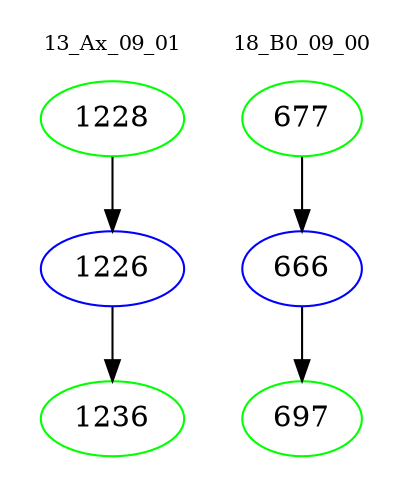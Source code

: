 digraph{
subgraph cluster_0 {
color = white
label = "13_Ax_09_01";
fontsize=10;
T0_1228 [label="1228", color="green"]
T0_1228 -> T0_1226 [color="black"]
T0_1226 [label="1226", color="blue"]
T0_1226 -> T0_1236 [color="black"]
T0_1236 [label="1236", color="green"]
}
subgraph cluster_1 {
color = white
label = "18_B0_09_00";
fontsize=10;
T1_677 [label="677", color="green"]
T1_677 -> T1_666 [color="black"]
T1_666 [label="666", color="blue"]
T1_666 -> T1_697 [color="black"]
T1_697 [label="697", color="green"]
}
}

